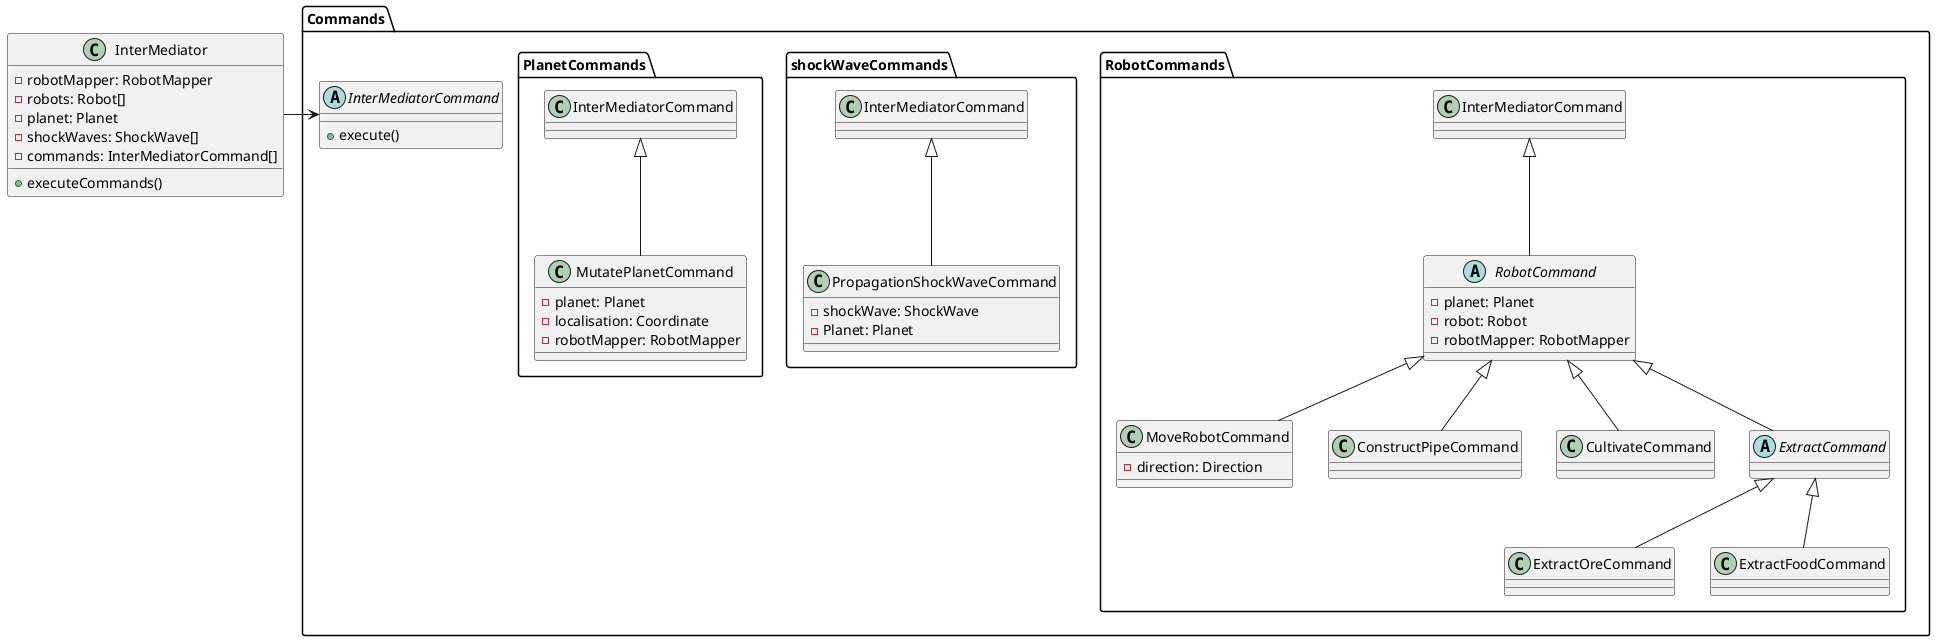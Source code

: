 @startuml
'https://plantuml.com/class-diagram

class InterMediator {
    -robotMapper: RobotMapper
    -robots: Robot[]
    -planet: Planet
    -shockWaves: ShockWave[]
    -commands: InterMediatorCommand[]
    +executeCommands()
}


package Commands {
    abstract class InterMediatorCommand {
        +execute()
    }

    InterMediator -> InterMediatorCommand

    package RobotCommands {
        abstract class RobotCommand extends InterMediatorCommand {
            -planet: Planet
            -robot: Robot
            -robotMapper: RobotMapper
        }

        class MoveRobotCommand extends RobotCommand {
            -direction: Direction
        }

        class ConstructPipeCommand extends RobotCommand {}
        class CultivateCommand extends RobotCommand {}

        abstract class ExtractCommand extends RobotCommand {}

        class ExtractOreCommand extends ExtractCommand {}
        class ExtractFoodCommand extends ExtractCommand {}
    }

    package shockWaveCommands {
        class PropagationShockWaveCommand extends InterMediatorCommand {
            -shockWave: ShockWave
            -Planet: Planet
        }
    }

    package PlanetCommands {
        class MutatePlanetCommand extends InterMediatorCommand {
            -planet: Planet
            -localisation: Coordinate
            -robotMapper: RobotMapper
        }
    }
}

@enduml